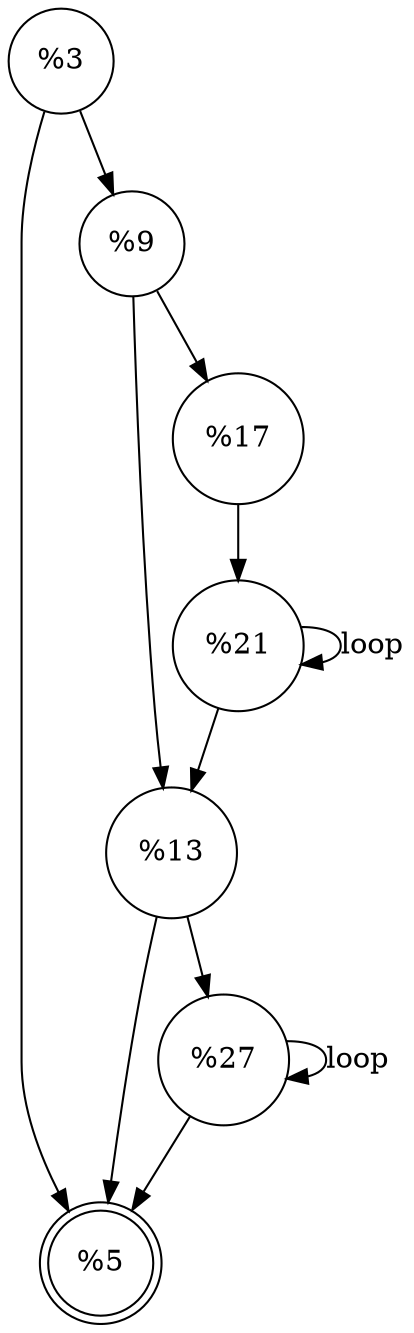 digraph CFG {
    node [shape=circle];
    
    "%1" -> "%34";
    "%1" -> "%10";
    
    "%10" -> "%18";
    "%10" -> "%16";
    
    "%16" -> "%36";
    
    "%18" -> "%34";
    "%18" -> "%23";
    
    "%23" -> "%34";
    "%23" -> "%23" [label = "loop"];
    
    "%36" -> "%18";
    "%36" -> "%36" [label = "loop"];
    
    "%34" [shape=doublecircle];
}